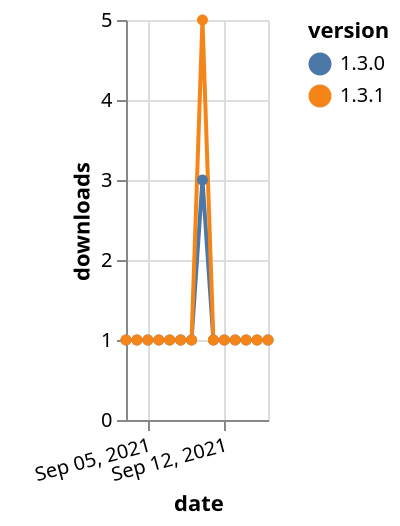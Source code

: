 {"$schema": "https://vega.github.io/schema/vega-lite/v5.json", "description": "A simple bar chart with embedded data.", "data": {"values": [{"date": "2021-09-03", "total": 279, "delta": 1, "version": "1.3.0"}, {"date": "2021-09-04", "total": 280, "delta": 1, "version": "1.3.0"}, {"date": "2021-09-05", "total": 281, "delta": 1, "version": "1.3.0"}, {"date": "2021-09-06", "total": 282, "delta": 1, "version": "1.3.0"}, {"date": "2021-09-07", "total": 283, "delta": 1, "version": "1.3.0"}, {"date": "2021-09-08", "total": 284, "delta": 1, "version": "1.3.0"}, {"date": "2021-09-09", "total": 285, "delta": 1, "version": "1.3.0"}, {"date": "2021-09-10", "total": 288, "delta": 3, "version": "1.3.0"}, {"date": "2021-09-11", "total": 289, "delta": 1, "version": "1.3.0"}, {"date": "2021-09-12", "total": 290, "delta": 1, "version": "1.3.0"}, {"date": "2021-09-13", "total": 291, "delta": 1, "version": "1.3.0"}, {"date": "2021-09-14", "total": 292, "delta": 1, "version": "1.3.0"}, {"date": "2021-09-15", "total": 293, "delta": 1, "version": "1.3.0"}, {"date": "2021-09-16", "total": 294, "delta": 1, "version": "1.3.0"}, {"date": "2021-09-03", "total": 194, "delta": 1, "version": "1.3.1"}, {"date": "2021-09-04", "total": 195, "delta": 1, "version": "1.3.1"}, {"date": "2021-09-05", "total": 196, "delta": 1, "version": "1.3.1"}, {"date": "2021-09-06", "total": 197, "delta": 1, "version": "1.3.1"}, {"date": "2021-09-07", "total": 198, "delta": 1, "version": "1.3.1"}, {"date": "2021-09-08", "total": 199, "delta": 1, "version": "1.3.1"}, {"date": "2021-09-09", "total": 200, "delta": 1, "version": "1.3.1"}, {"date": "2021-09-10", "total": 205, "delta": 5, "version": "1.3.1"}, {"date": "2021-09-11", "total": 206, "delta": 1, "version": "1.3.1"}, {"date": "2021-09-12", "total": 207, "delta": 1, "version": "1.3.1"}, {"date": "2021-09-13", "total": 208, "delta": 1, "version": "1.3.1"}, {"date": "2021-09-14", "total": 209, "delta": 1, "version": "1.3.1"}, {"date": "2021-09-15", "total": 210, "delta": 1, "version": "1.3.1"}, {"date": "2021-09-16", "total": 211, "delta": 1, "version": "1.3.1"}]}, "width": "container", "mark": {"type": "line", "point": {"filled": true}}, "encoding": {"x": {"field": "date", "type": "temporal", "timeUnit": "yearmonthdate", "title": "date", "axis": {"labelAngle": -15}}, "y": {"field": "delta", "type": "quantitative", "title": "downloads"}, "color": {"field": "version", "type": "nominal"}, "tooltip": {"field": "delta"}}}